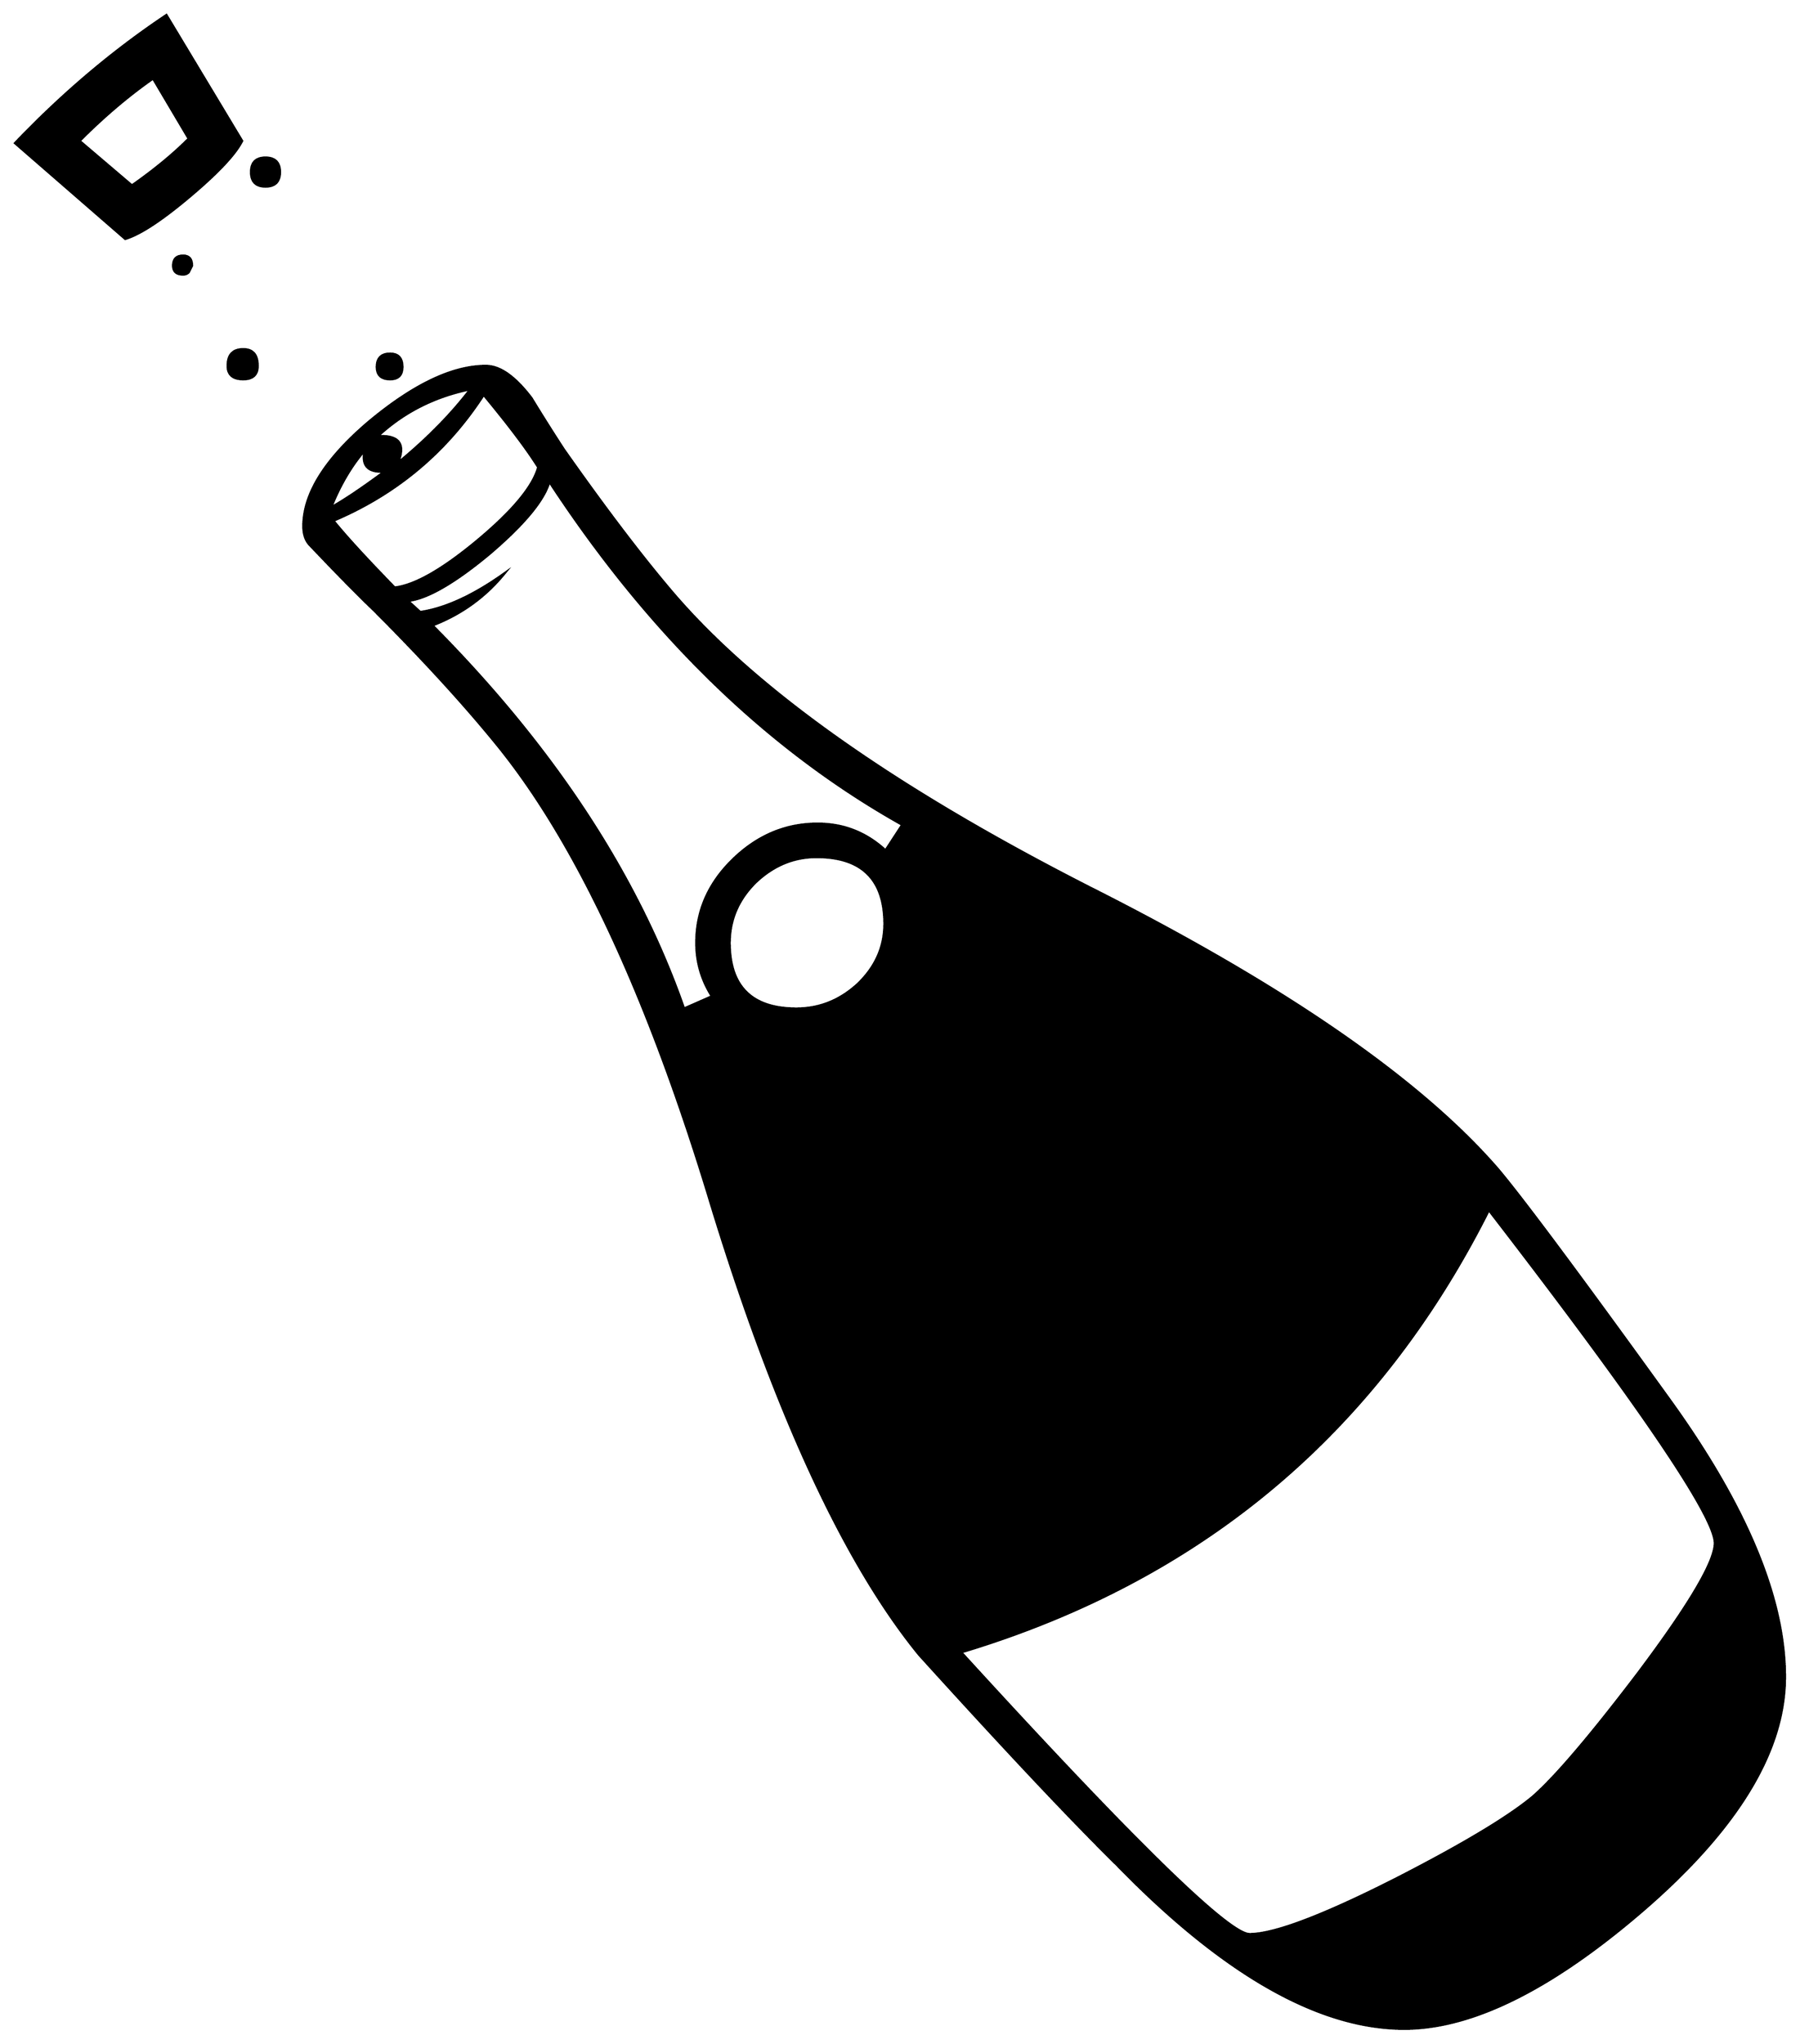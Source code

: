


\begin{tikzpicture}[y=0.80pt, x=0.80pt, yscale=-1.0, xscale=1.0, inner sep=0pt, outer sep=0pt]
\begin{scope}[shift={(100.0,1719.0)},nonzero rule]
  \path[draw=.,fill=.,line width=1.600pt] (350.0,-1358.0) ..
    controls (350.0,-1349.333) and (345.667,-1345.0) ..
    (337.0,-1345.0) .. controls (328.333,-1345.0) and
    (324.0,-1349.333) .. (324.0,-1358.0) .. controls
    (324.0,-1366.667) and (328.333,-1371.0) .. (337.0,-1371.0) ..
    controls (345.667,-1371.0) and (350.0,-1366.667) ..
    (350.0,-1358.0) -- cycle(460.0,-1183.0) .. controls
    (460.0,-1175.667) and (456.333,-1172.0) .. (449.0,-1172.0) ..
    controls (441.0,-1172.0) and (437.0,-1175.667) ..
    (437.0,-1183.0) .. controls (437.0,-1191.0) and
    (441.0,-1195.0) .. (449.0,-1195.0) .. controls
    (456.333,-1195.0) and (460.0,-1191.0) .. (460.0,-1183.0) --
    cycle(316.0,-1386.0) .. controls (310.0,-1374.0) and
    (294.333,-1357.333) .. (269.0,-1336.0) .. controls
    (243.667,-1314.667) and (224.333,-1302.0) .. (211.0,-1298.0) --
    (112.0,-1384.0) .. controls (154.667,-1428.667) and
    (200.0,-1467.0) .. (248.0,-1499.0) -- (316.0,-1386.0) --
    cycle(271.0,-1274.0) -- (268.0,-1268.0) .. controls
    (266.667,-1266.667) and (265.0,-1266.0) .. (263.0,-1266.0) ..
    controls (257.0,-1266.0) and (254.0,-1268.667) ..
    (254.0,-1274.0) .. controls (254.0,-1280.0) and
    (257.0,-1283.0) .. (263.0,-1283.0) .. controls
    (268.333,-1283.0) and (271.0,-1280.0) .. (271.0,-1274.0) --
    cycle(330.0,-1184.0) .. controls (330.0,-1176.0) and
    (325.667,-1172.0) .. (317.0,-1172.0) .. controls
    (307.667,-1172.0) and (303.0,-1176.0) .. (303.0,-1184.0) ..
    controls (303.0,-1194.0) and (307.667,-1199.0) ..
    (317.0,-1199.0) .. controls (325.667,-1199.0) and
    (330.0,-1194.0) .. (330.0,-1184.0) -- cycle(1702.0,-7.0) ..
    controls (1702.0,61.667) and (1656.667,134.0) .. (1566.0,210.0)
    .. controls (1487.333,276.0) and (1418.667,309.0) ..
    (1360.0,309.0) .. controls (1283.333,309.0) and (1197.333,260.0)
    .. (1102.0,162.0) .. controls (1060.667,121.333) and
    (1001.333,58.333) .. (924.0,-27.0) .. controls (856.667,-109.667)
    and (794.333,-244.667) .. (737.0,-432.0) .. controls
    (680.333,-619.333) and (616.0,-757.0) .. (544.0,-845.0) ..
    controls (514.667,-881.0) and (478.0,-921.0) .. (434.0,-965.0)
    .. controls (420.667,-977.667) and (401.333,-997.333) ..
    (376.0,-1024.0) .. controls (372.667,-1028.0) and
    (371.0,-1033.333) .. (371.0,-1040.0) .. controls
    (371.0,-1069.333) and (390.667,-1100.667) .. (430.0,-1134.0) ..
    controls (470.0,-1167.333) and (505.0,-1184.0) ..
    (535.0,-1184.0) .. controls (547.667,-1184.0) and
    (561.333,-1174.333) .. (576.0,-1155.0) .. controls
    (585.333,-1139.667) and (595.0,-1124.333) .. (605.0,-1109.0) ..
    controls (643.0,-1055.0) and (676.0,-1011.667) ..
    (704.0,-979.0) .. controls (778.667,-892.333) and (903.0,-804.667)
    .. (1077.0,-716.0) .. controls (1251.667,-628.0) and
    (1374.0,-543.667) .. (1444.0,-463.0) .. controls
    (1466.0,-437.0) and (1517.667,-367.667) .. (1599.0,-255.0) ..
    controls (1667.667,-159.667) and (1702.0,-77.0) .. (1702.0,-7.0)
    -- cycle(268.0,-1388.0) -- (236.0,-1442.0) .. controls
    (214.0,-1426.667) and (192.0,-1408.0) .. (170.0,-1386.0) --
    (217.0,-1346.0) .. controls (237.0,-1360.0) and
    (254.0,-1374.0) .. (268.0,-1388.0) -- cycle(521.0,-1163.0)
    .. controls (488.333,-1156.333) and (460.333,-1142.0) ..
    (437.0,-1120.0) .. controls (437.667,-1120.667) and
    (439.0,-1121.0) .. (441.0,-1121.0) .. controls
    (457.667,-1121.0) and (462.667,-1113.0) .. (456.0,-1097.0) ..
    controls (482.0,-1118.333) and (503.667,-1140.333) ..
    (521.0,-1163.0) -- cycle(582.0,-1093.0) .. controls
    (572.0,-1109.0) and (555.667,-1130.667) .. (533.0,-1158.0) ..
    controls (499.667,-1106.667) and (454.667,-1069.0) ..
    (398.0,-1045.0) .. controls (409.333,-1031.0) and
    (427.667,-1011.0) .. (453.0,-985.0) .. controls (471.0,-987.0)
    and (495.667,-1001.0) .. (527.0,-1027.0) .. controls
    (559.0,-1053.667) and (577.333,-1075.667) .. (582.0,-1093.0) --
    cycle(909.0,-772.0) .. controls (787.667,-840.0) and
    (682.0,-942.667) .. (592.0,-1080.0) .. controls
    (587.333,-1063.333) and (569.333,-1041.667) .. (538.0,-1015.0) ..
    controls (506.667,-989.0) and (482.333,-975.0) .. (465.0,-973.0)
    -- (476.0,-963.0) .. controls (498.667,-966.333) and
    (524.0,-978.0) .. (552.0,-998.0) .. controls (534.667,-976.667)
    and (513.0,-961.0) .. (487.0,-951.0) .. controls
    (595.667,-841.667) and (671.0,-727.0) .. (713.0,-607.0) --
    (738.0,-618.0) .. controls (728.667,-632.667) and (724.0,-648.667)
    .. (724.0,-666.0) .. controls (724.0,-694.667) and
    (735.0,-719.667) .. (757.0,-741.0) .. controls (779.0,-762.333)
    and (804.333,-773.0) .. (833.0,-773.0) .. controls
    (856.333,-773.0) and (876.667,-765.0) .. (894.0,-749.0) --
    (909.0,-772.0) -- cycle(445.0,-1090.0) -- (441.0,-1089.0) ..
    controls (428.333,-1089.0) and (423.333,-1095.333) ..
    (426.0,-1108.0) .. controls (414.0,-1094.0) and
    (404.0,-1077.0) .. (396.0,-1057.0) .. controls
    (408.0,-1063.667) and (424.333,-1074.667) .. (445.0,-1090.0) --
    cycle(893.0,-683.0) .. controls (893.0,-723.0) and
    (872.667,-743.0) .. (832.0,-743.0) .. controls (811.333,-743.0)
    and (793.0,-735.333) .. (777.0,-720.0) .. controls
    (761.667,-704.667) and (754.0,-686.667) .. (754.0,-666.0) ..
    controls (754.0,-626.667) and (774.0,-607.0) .. (814.0,-607.0)
    .. controls (834.667,-607.0) and (853.0,-614.333) ..
    (869.0,-629.0) .. controls (885.0,-644.333) and (893.0,-662.333)
    .. (893.0,-683.0) -- cycle(1639.0,-127.0) .. controls
    (1639.0,-151.0) and (1571.333,-250.667) .. (1436.0,-426.0) ..
    controls (1335.333,-226.0) and (1177.333,-93.667) .. (962.0,-29.0)
    .. controls (1116.0,139.667) and (1202.333,224.0) ..
    (1221.0,224.0) .. controls (1243.0,224.0) and (1286.333,207.667)
    .. (1351.0,175.0) .. controls (1411.0,144.333) and
    (1452.333,119.667) .. (1475.0,101.0) .. controls (1495.0,83.667)
    and (1526.333,47.0) .. (1569.0,-9.0) .. controls
    (1615.667,-71.0) and (1639.0,-110.333) .. (1639.0,-127.0) --
    cycle;
\end{scope}

\end{tikzpicture}

